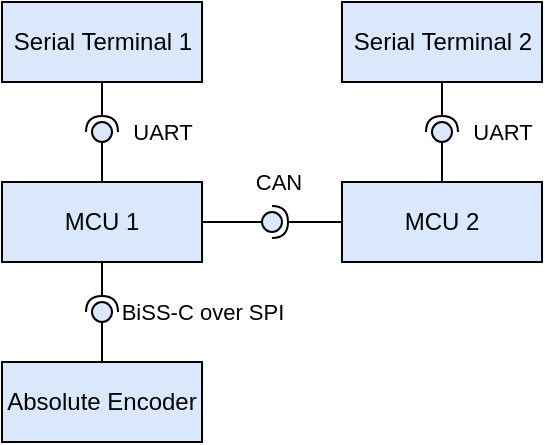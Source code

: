 <mxfile>
    <diagram id="o5kcOEObfraJ7AD-mrY3" name="Page-1">
        <mxGraphModel dx="408" dy="181" grid="1" gridSize="10" guides="1" tooltips="1" connect="1" arrows="1" fold="1" page="1" pageScale="1" pageWidth="850" pageHeight="1100" math="0" shadow="0">
            <root>
                <mxCell id="0"/>
                <mxCell id="1" parent="0"/>
                <mxCell id="5" value="MCU 1" style="whiteSpace=wrap;html=1;align=center;fillColor=#dae8fc;" vertex="1" parent="1">
                    <mxGeometry x="60" y="120" width="100" height="40" as="geometry"/>
                </mxCell>
                <mxCell id="6" value="MCU 2" style="whiteSpace=wrap;html=1;align=center;fillColor=#dae8fc;" vertex="1" parent="1">
                    <mxGeometry x="230" y="120" width="100" height="40" as="geometry"/>
                </mxCell>
                <mxCell id="10" value="" style="rounded=0;orthogonalLoop=1;jettySize=auto;html=1;endArrow=none;endFill=0;sketch=0;sourcePerimeterSpacing=0;targetPerimeterSpacing=0;exitX=1;exitY=0.5;exitDx=0;exitDy=0;" edge="1" target="12" parent="1" source="5">
                    <mxGeometry relative="1" as="geometry">
                        <mxPoint x="180" y="155" as="sourcePoint"/>
                    </mxGeometry>
                </mxCell>
                <mxCell id="13" value="CAN" style="edgeLabel;html=1;align=center;verticalAlign=middle;resizable=0;points=[];" vertex="1" connectable="0" parent="10">
                    <mxGeometry x="-0.216" relative="1" as="geometry">
                        <mxPoint x="26" y="-20" as="offset"/>
                    </mxGeometry>
                </mxCell>
                <mxCell id="11" value="" style="rounded=0;orthogonalLoop=1;jettySize=auto;html=1;endArrow=halfCircle;endFill=0;entryX=0.5;entryY=0.5;endSize=6;strokeWidth=1;sketch=0;exitX=0;exitY=0.5;exitDx=0;exitDy=0;" edge="1" target="12" parent="1" source="6">
                    <mxGeometry relative="1" as="geometry">
                        <mxPoint x="220" y="155" as="sourcePoint"/>
                    </mxGeometry>
                </mxCell>
                <mxCell id="12" value="" style="ellipse;whiteSpace=wrap;html=1;align=center;aspect=fixed;resizable=0;points=[];outlineConnect=0;sketch=0;fillColor=#dae8fc;" vertex="1" parent="1">
                    <mxGeometry x="190" y="135" width="10" height="10" as="geometry"/>
                </mxCell>
                <mxCell id="14" value="Serial Terminal 1" style="html=1;fillColor=#dae8fc;" vertex="1" parent="1">
                    <mxGeometry x="60" y="30" width="100" height="40" as="geometry"/>
                </mxCell>
                <mxCell id="15" value="Serial Terminal 2" style="html=1;fillColor=#dae8fc;" vertex="1" parent="1">
                    <mxGeometry x="230" y="30" width="100" height="40" as="geometry"/>
                </mxCell>
                <mxCell id="18" value="" style="rounded=0;orthogonalLoop=1;jettySize=auto;html=1;endArrow=none;endFill=0;sketch=0;sourcePerimeterSpacing=0;targetPerimeterSpacing=0;" edge="1" target="20" parent="1" source="5">
                    <mxGeometry relative="1" as="geometry">
                        <mxPoint x="120" y="205" as="sourcePoint"/>
                    </mxGeometry>
                </mxCell>
                <mxCell id="19" value="" style="rounded=0;orthogonalLoop=1;jettySize=auto;html=1;endArrow=halfCircle;endFill=0;entryX=0.5;entryY=0.5;endSize=6;strokeWidth=1;sketch=0;exitX=0.5;exitY=1;exitDx=0;exitDy=0;" edge="1" target="20" parent="1" source="14">
                    <mxGeometry relative="1" as="geometry">
                        <mxPoint x="160" y="205" as="sourcePoint"/>
                    </mxGeometry>
                </mxCell>
                <mxCell id="24" value="UART" style="edgeLabel;html=1;align=center;verticalAlign=middle;resizable=0;points=[];" vertex="1" connectable="0" parent="19">
                    <mxGeometry x="0.928" y="7" relative="1" as="geometry">
                        <mxPoint x="23" y="1" as="offset"/>
                    </mxGeometry>
                </mxCell>
                <mxCell id="25" value="UART" style="edgeLabel;html=1;align=center;verticalAlign=middle;resizable=0;points=[];" vertex="1" connectable="0" parent="19">
                    <mxGeometry x="0.928" y="7" relative="1" as="geometry">
                        <mxPoint x="193" y="1" as="offset"/>
                    </mxGeometry>
                </mxCell>
                <mxCell id="20" value="" style="ellipse;whiteSpace=wrap;html=1;align=center;aspect=fixed;resizable=0;points=[];outlineConnect=0;sketch=0;fillColor=#dae8fc;" vertex="1" parent="1">
                    <mxGeometry x="105" y="90" width="10" height="10" as="geometry"/>
                </mxCell>
                <mxCell id="21" value="" style="rounded=0;orthogonalLoop=1;jettySize=auto;html=1;endArrow=none;endFill=0;sketch=0;sourcePerimeterSpacing=0;targetPerimeterSpacing=0;exitX=0.5;exitY=0;exitDx=0;exitDy=0;" edge="1" target="23" parent="1" source="6">
                    <mxGeometry relative="1" as="geometry">
                        <mxPoint x="240" y="195" as="sourcePoint"/>
                    </mxGeometry>
                </mxCell>
                <mxCell id="22" value="" style="rounded=0;orthogonalLoop=1;jettySize=auto;html=1;endArrow=halfCircle;endFill=0;entryX=0.5;entryY=0.5;endSize=6;strokeWidth=1;sketch=0;exitX=0.5;exitY=1;exitDx=0;exitDy=0;" edge="1" target="23" parent="1" source="15">
                    <mxGeometry relative="1" as="geometry">
                        <mxPoint x="280" y="195" as="sourcePoint"/>
                    </mxGeometry>
                </mxCell>
                <mxCell id="23" value="" style="ellipse;whiteSpace=wrap;html=1;align=center;aspect=fixed;resizable=0;points=[];outlineConnect=0;sketch=0;fillColor=#dae8fc;" vertex="1" parent="1">
                    <mxGeometry x="275" y="90" width="10" height="10" as="geometry"/>
                </mxCell>
                <mxCell id="27" value="Absolute Encoder" style="whiteSpace=wrap;html=1;align=center;fillColor=#dae8fc;" vertex="1" parent="1">
                    <mxGeometry x="60" y="210" width="100" height="40" as="geometry"/>
                </mxCell>
                <mxCell id="28" value="" style="rounded=0;orthogonalLoop=1;jettySize=auto;html=1;endArrow=none;endFill=0;sketch=0;sourcePerimeterSpacing=0;targetPerimeterSpacing=0;exitX=0.5;exitY=0;exitDx=0;exitDy=0;" edge="1" target="30" parent="1" source="27">
                    <mxGeometry relative="1" as="geometry">
                        <mxPoint x="90" y="195" as="sourcePoint"/>
                    </mxGeometry>
                </mxCell>
                <mxCell id="29" value="" style="rounded=0;orthogonalLoop=1;jettySize=auto;html=1;endArrow=halfCircle;endFill=0;entryX=0.5;entryY=0.5;endSize=6;strokeWidth=1;sketch=0;" edge="1" target="30" parent="1" source="5">
                    <mxGeometry relative="1" as="geometry">
                        <mxPoint x="130" y="195" as="sourcePoint"/>
                    </mxGeometry>
                </mxCell>
                <mxCell id="31" value="BiSS-C over SPI" style="edgeLabel;html=1;align=center;verticalAlign=middle;resizable=0;points=[];" vertex="1" connectable="0" parent="29">
                    <mxGeometry x="-0.501" relative="1" as="geometry">
                        <mxPoint x="50" y="19" as="offset"/>
                    </mxGeometry>
                </mxCell>
                <mxCell id="30" value="" style="ellipse;whiteSpace=wrap;html=1;align=center;aspect=fixed;resizable=0;points=[];outlineConnect=0;sketch=0;fillColor=#dae8fc;" vertex="1" parent="1">
                    <mxGeometry x="105" y="180" width="10" height="10" as="geometry"/>
                </mxCell>
            </root>
        </mxGraphModel>
    </diagram>
</mxfile>